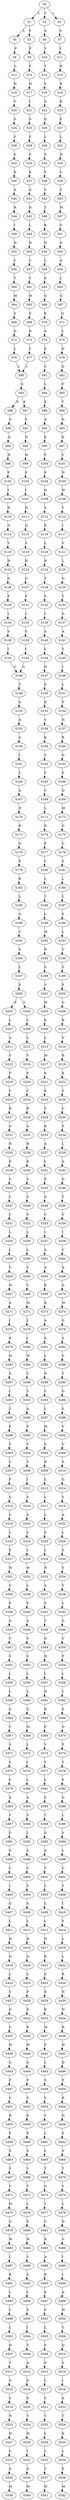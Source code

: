 strict digraph  {
	S0 -> S1 [ label = L ];
	S0 -> S2 [ label = V ];
	S0 -> S3 [ label = I ];
	S1 -> S4 [ label = L ];
	S1 -> S5 [ label = F ];
	S2 -> S6 [ label = A ];
	S3 -> S7 [ label = S ];
	S4 -> S8 [ label = P ];
	S5 -> S9 [ label = P ];
	S6 -> S10 [ label = Y ];
	S7 -> S11 [ label = I ];
	S8 -> S12 [ label = L ];
	S9 -> S13 [ label = F ];
	S10 -> S14 [ label = T ];
	S11 -> S15 [ label = R ];
	S12 -> S16 [ label = H ];
	S13 -> S17 [ label = H ];
	S14 -> S18 [ label = V ];
	S15 -> S19 [ label = R ];
	S16 -> S20 [ label = V ];
	S17 -> S21 [ label = I ];
	S18 -> S22 [ label = S ];
	S19 -> S23 [ label = K ];
	S20 -> S24 [ label = S ];
	S21 -> S25 [ label = S ];
	S22 -> S26 [ label = Q ];
	S23 -> S27 [ label = E ];
	S24 -> S28 [ label = F ];
	S25 -> S29 [ label = F ];
	S26 -> S30 [ label = L ];
	S27 -> S31 [ label = L ];
	S28 -> S32 [ label = S ];
	S29 -> S33 [ label = S ];
	S30 -> S34 [ label = S ];
	S31 -> S35 [ label = N ];
	S32 -> S36 [ label = K ];
	S33 -> S37 [ label = K ];
	S34 -> S38 [ label = V ];
	S35 -> S39 [ label = C ];
	S36 -> S40 [ label = A ];
	S37 -> S41 [ label = A ];
	S38 -> S42 [ label = V ];
	S39 -> S43 [ label = V ];
	S40 -> S44 [ label = R ];
	S41 -> S45 [ label = R ];
	S42 -> S46 [ label = T ];
	S43 -> S47 [ label = M ];
	S44 -> S48 [ label = I ];
	S45 -> S49 [ label = L ];
	S46 -> S50 [ label = K ];
	S47 -> S51 [ label = S ];
	S48 -> S52 [ label = N ];
	S49 -> S53 [ label = N ];
	S50 -> S54 [ label = N ];
	S51 -> S55 [ label = S ];
	S52 -> S56 [ label = C ];
	S53 -> S57 [ label = C ];
	S54 -> S58 [ label = L ];
	S55 -> S59 [ label = A ];
	S56 -> S60 [ label = T ];
	S57 -> S61 [ label = T ];
	S58 -> S62 [ label = E ];
	S59 -> S63 [ label = L ];
	S60 -> S64 [ label = M ];
	S61 -> S65 [ label = M ];
	S62 -> S66 [ label = Q ];
	S63 -> S67 [ label = G ];
	S64 -> S68 [ label = S ];
	S65 -> S69 [ label = S ];
	S66 -> S70 [ label = E ];
	S67 -> S71 [ label = Q ];
	S68 -> S72 [ label = D ];
	S69 -> S73 [ label = D ];
	S70 -> S74 [ label = A ];
	S71 -> S75 [ label = L ];
	S72 -> S76 [ label = L ];
	S73 -> S77 [ label = L ];
	S74 -> S78 [ label = E ];
	S75 -> S79 [ label = N ];
	S76 -> S80 [ label = L ];
	S77 -> S80 [ label = L ];
	S78 -> S81 [ label = S ];
	S79 -> S82 [ label = Q ];
	S80 -> S83 [ label = G ];
	S81 -> S84 [ label = L ];
	S82 -> S85 [ label = F ];
	S83 -> S86 [ label = R ];
	S83 -> S87 [ label = K ];
	S84 -> S88 [ label = K ];
	S85 -> S89 [ label = T ];
	S86 -> S90 [ label = F ];
	S87 -> S91 [ label = F ];
	S88 -> S92 [ label = A ];
	S89 -> S93 [ label = N ];
	S90 -> S94 [ label = N ];
	S91 -> S95 [ label = N ];
	S92 -> S96 [ label = E ];
	S93 -> S97 [ label = K ];
	S94 -> S98 [ label = H ];
	S95 -> S99 [ label = H ];
	S96 -> S100 [ label = F ];
	S97 -> S101 [ label = V ];
	S98 -> S102 [ label = F ];
	S99 -> S103 [ label = F ];
	S100 -> S104 [ label = E ];
	S101 -> S105 [ label = N ];
	S102 -> S106 [ label = I ];
	S103 -> S107 [ label = I ];
	S104 -> S108 [ label = Q ];
	S105 -> S109 [ label = W ];
	S106 -> S110 [ label = N ];
	S107 -> S111 [ label = N ];
	S108 -> S112 [ label = S ];
	S109 -> S113 [ label = Y ];
	S110 -> S114 [ label = G ];
	S111 -> S115 [ label = Q ];
	S112 -> S116 [ label = E ];
	S113 -> S117 [ label = I ];
	S114 -> S118 [ label = V ];
	S115 -> S119 [ label = V ];
	S116 -> S120 [ label = L ];
	S117 -> S121 [ label = V ];
	S118 -> S122 [ label = H ];
	S119 -> S123 [ label = H ];
	S120 -> S124 [ label = R ];
	S121 -> S125 [ label = L ];
	S122 -> S126 [ label = G ];
	S123 -> S127 [ label = G ];
	S124 -> S128 [ label = T ];
	S125 -> S129 [ label = G ];
	S126 -> S130 [ label = F ];
	S127 -> S131 [ label = F ];
	S128 -> S132 [ label = S ];
	S129 -> S133 [ label = T ];
	S130 -> S134 [ label = I ];
	S131 -> S135 [ label = I ];
	S132 -> S136 [ label = I ];
	S133 -> S137 [ label = G ];
	S134 -> S138 [ label = V ];
	S135 -> S139 [ label = V ];
	S136 -> S140 [ label = S ];
	S137 -> S141 [ label = A ];
	S138 -> S142 [ label = I ];
	S139 -> S143 [ label = I ];
	S140 -> S144 [ label = L ];
	S141 -> S145 [ label = T ];
	S142 -> S146 [ label = G ];
	S143 -> S146 [ label = G ];
	S144 -> S147 [ label = H ];
	S145 -> S148 [ label = I ];
	S146 -> S149 [ label = T ];
	S147 -> S150 [ label = S ];
	S148 -> S151 [ label = L ];
	S149 -> S152 [ label = G ];
	S150 -> S153 [ label = D ];
	S151 -> S154 [ label = F ];
	S152 -> S155 [ label = A ];
	S153 -> S156 [ label = V ];
	S154 -> S157 [ label = N ];
	S155 -> S158 [ label = A ];
	S156 -> S159 [ label = K ];
	S157 -> S160 [ label = R ];
	S158 -> S161 [ label = I ];
	S159 -> S162 [ label = V ];
	S160 -> S163 [ label = G ];
	S161 -> S164 [ label = L ];
	S162 -> S165 [ label = V ];
	S163 -> S166 [ label = E ];
	S164 -> S167 [ label = A ];
	S165 -> S168 [ label = V ];
	S166 -> S169 [ label = Q ];
	S167 -> S170 [ label = N ];
	S168 -> S171 [ label = L ];
	S169 -> S172 [ label = M ];
	S170 -> S173 [ label = R ];
	S171 -> S174 [ label = D ];
	S172 -> S175 [ label = G ];
	S173 -> S176 [ label = G ];
	S174 -> S177 [ label = P ];
	S175 -> S178 [ label = C ];
	S176 -> S179 [ label = E ];
	S177 -> S180 [ label = L ];
	S178 -> S181 [ label = S ];
	S179 -> S182 [ label = R ];
	S180 -> S183 [ label = L ];
	S181 -> S184 [ label = L ];
	S182 -> S185 [ label = L ];
	S183 -> S186 [ label = T ];
	S184 -> S187 [ label = L ];
	S185 -> S188 [ label = G ];
	S186 -> S189 [ label = L ];
	S187 -> S190 [ label = F ];
	S188 -> S191 [ label = C ];
	S189 -> S192 [ label = M ];
	S190 -> S193 [ label = L ];
	S191 -> S194 [ label = S ];
	S192 -> S195 [ label = N ];
	S193 -> S196 [ label = V ];
	S194 -> S197 [ label = L ];
	S195 -> S198 [ label = G ];
	S196 -> S199 [ label = S ];
	S197 -> S200 [ label = F ];
	S198 -> S201 [ label = V ];
	S199 -> S202 [ label = F ];
	S200 -> S203 [ label = F ];
	S200 -> S204 [ label = V ];
	S201 -> S205 [ label = W ];
	S202 -> S206 [ label = C ];
	S203 -> S207 [ label = L ];
	S204 -> S208 [ label = L ];
	S205 -> S209 [ label = K ];
	S206 -> S210 [ label = R ];
	S207 -> S211 [ label = A ];
	S208 -> S212 [ label = L ];
	S209 -> S213 [ label = L ];
	S210 -> S214 [ label = V ];
	S211 -> S215 [ label = V ];
	S212 -> S216 [ label = V ];
	S213 -> S217 [ label = M ];
	S214 -> S218 [ label = R ];
	S215 -> S219 [ label = F ];
	S216 -> S220 [ label = F ];
	S217 -> S221 [ label = E ];
	S218 -> S222 [ label = K ];
	S219 -> S223 [ label = C ];
	S220 -> S224 [ label = C ];
	S221 -> S225 [ label = K ];
	S222 -> S226 [ label = S ];
	S223 -> S227 [ label = R ];
	S224 -> S228 [ label = R ];
	S225 -> S229 [ label = Y ];
	S226 -> S230 [ label = C ];
	S227 -> S231 [ label = G ];
	S228 -> S232 [ label = A ];
	S229 -> S233 [ label = K ];
	S230 -> S234 [ label = F ];
	S231 -> S235 [ label = H ];
	S232 -> S236 [ label = H ];
	S233 -> S237 [ label = A ];
	S234 -> S238 [ label = L ];
	S235 -> S239 [ label = K ];
	S236 -> S240 [ label = K ];
	S237 -> S241 [ label = L ];
	S238 -> S242 [ label = A ];
	S239 -> S243 [ label = S ];
	S240 -> S244 [ label = S ];
	S241 -> S245 [ label = P ];
	S242 -> S246 [ label = G ];
	S243 -> S247 [ label = C ];
	S244 -> S248 [ label = S ];
	S245 -> S249 [ label = A ];
	S246 -> S250 [ label = T ];
	S247 -> S251 [ label = C ];
	S248 -> S252 [ label = V ];
	S249 -> S253 [ label = V ];
	S250 -> S254 [ label = V ];
	S251 -> S255 [ label = L ];
	S252 -> S256 [ label = L ];
	S253 -> S257 [ label = I ];
	S254 -> S258 [ label = I ];
	S255 -> S259 [ label = L ];
	S256 -> S260 [ label = L ];
	S257 -> S261 [ label = A ];
	S258 -> S262 [ label = V ];
	S259 -> S263 [ label = V ];
	S260 -> S264 [ label = V ];
	S261 -> S265 [ label = A ];
	S262 -> S266 [ label = A ];
	S263 -> S267 [ label = W ];
	S264 -> S268 [ label = C ];
	S265 -> S269 [ label = K ];
	S266 -> S270 [ label = A ];
	S267 -> S271 [ label = A ];
	S268 -> S272 [ label = M ];
	S269 -> S273 [ label = K ];
	S270 -> S274 [ label = M ];
	S271 -> S275 [ label = I ];
	S272 -> S276 [ label = L ];
	S273 -> S277 [ label = A ];
	S274 -> S278 [ label = G ];
	S275 -> S279 [ label = A ];
	S276 -> S280 [ label = I ];
	S277 -> S281 [ label = K ];
	S278 -> S282 [ label = S ];
	S279 -> S283 [ label = W ];
	S280 -> S284 [ label = W ];
	S281 -> S285 [ label = L ];
	S282 -> S286 [ label = V ];
	S283 -> S287 [ label = S ];
	S284 -> S288 [ label = C ];
	S285 -> S289 [ label = N ];
	S286 -> S290 [ label = T ];
	S287 -> S291 [ label = I ];
	S288 -> S292 [ label = T ];
	S289 -> S293 [ label = C ];
	S290 -> S294 [ label = G ];
	S291 -> S295 [ label = T ];
	S292 -> S296 [ label = A ];
	S293 -> S297 [ label = I ];
	S294 -> S298 [ label = S ];
	S295 -> S299 [ label = F ];
	S296 -> S300 [ label = F ];
	S297 -> S301 [ label = M ];
	S298 -> S302 [ label = V ];
	S299 -> S303 [ label = V ];
	S300 -> S304 [ label = V ];
	S301 -> S305 [ label = S ];
	S302 -> S306 [ label = V ];
	S303 -> S307 [ label = L ];
	S304 -> S308 [ label = T ];
	S305 -> S309 [ label = K ];
	S306 -> S310 [ label = S ];
	S307 -> S311 [ label = F ];
	S308 -> S312 [ label = I ];
	S309 -> S313 [ label = L ];
	S310 -> S314 [ label = G ];
	S311 -> S315 [ label = S ];
	S312 -> S316 [ label = S ];
	S313 -> S317 [ label = L ];
	S314 -> S318 [ label = Y ];
	S315 -> S319 [ label = S ];
	S316 -> S320 [ label = S ];
	S317 -> S321 [ label = L ];
	S318 -> S322 [ label = A ];
	S319 -> S323 [ label = L ];
	S320 -> S324 [ label = L ];
	S321 -> S325 [ label = S ];
	S322 -> S326 [ label = L ];
	S323 -> S327 [ label = F ];
	S324 -> S328 [ label = I ];
	S325 -> S329 [ label = L ];
	S326 -> S330 [ label = S ];
	S327 -> S331 [ label = W ];
	S328 -> S332 [ label = W ];
	S329 -> S333 [ label = N ];
	S330 -> S334 [ label = Y ];
	S331 -> S335 [ label = S ];
	S332 -> S336 [ label = L ];
	S333 -> S337 [ label = A ];
	S334 -> S338 [ label = Y ];
	S335 -> S339 [ label = F ];
	S336 -> S340 [ label = F ];
	S337 -> S341 [ label = S ];
	S338 -> S342 [ label = L ];
	S339 -> S343 [ label = A ];
	S340 -> S344 [ label = A ];
	S341 -> S345 [ label = T ];
	S342 -> S346 [ label = G ];
	S343 -> S347 [ label = V ];
	S344 -> S348 [ label = V ];
	S345 -> S349 [ label = N ];
	S346 -> S350 [ label = V ];
	S347 -> S351 [ label = S ];
	S348 -> S352 [ label = S ];
	S349 -> S353 [ label = H ];
	S350 -> S354 [ label = F ];
	S351 -> S355 [ label = L ];
	S352 -> S356 [ label = L ];
	S353 -> S357 [ label = I ];
	S354 -> S358 [ label = L ];
	S355 -> S359 [ label = L ];
	S356 -> S360 [ label = L ];
	S357 -> S361 [ label = N ];
	S358 -> S362 [ label = L ];
	S359 -> S363 [ label = G ];
	S360 -> S364 [ label = G ];
	S361 -> S365 [ label = R ];
	S362 -> S366 [ label = S ];
	S363 -> S367 [ label = V ];
	S364 -> S368 [ label = M ];
	S365 -> S369 [ label = F ];
	S366 -> S370 [ label = G ];
	S367 -> S371 [ label = S ];
	S368 -> S372 [ label = L ];
	S369 -> S373 [ label = V ];
	S370 -> S374 [ label = F ];
	S371 -> S375 [ label = S ];
	S372 -> S376 [ label = I ];
	S373 -> S377 [ label = V ];
	S374 -> S378 [ label = T ];
	S375 -> S379 [ label = F ];
	S376 -> S380 [ label = L ];
	S377 -> S381 [ label = L ];
	S378 -> S382 [ label = F ];
	S379 -> S383 [ label = A ];
	S380 -> S384 [ label = A ];
	S381 -> S385 [ label = S ];
	S382 -> S386 [ label = G ];
	S383 -> S387 [ label = V ];
	S384 -> S388 [ label = V ];
	S385 -> S389 [ label = T ];
	S386 -> S390 [ label = L ];
	S387 -> S391 [ label = F ];
	S388 -> S392 [ label = I ];
	S389 -> S393 [ label = G ];
	S390 -> S394 [ label = V ];
	S391 -> S395 [ label = S ];
	S392 -> S396 [ label = S ];
	S393 -> S397 [ label = A ];
	S394 -> S398 [ label = L ];
	S395 -> S399 [ label = C ];
	S396 -> S400 [ label = C ];
	S397 -> S401 [ label = T ];
	S398 -> S402 [ label = C ];
	S399 -> S403 [ label = I ];
	S400 -> S404 [ label = V ];
	S401 -> S405 [ label = L ];
	S402 -> S406 [ label = T ];
	S403 -> S407 [ label = G ];
	S404 -> S408 [ label = G ];
	S405 -> S409 [ label = L ];
	S406 -> S410 [ label = I ];
	S407 -> S411 [ label = L ];
	S408 -> S412 [ label = L ];
	S409 -> S413 [ label = L ];
	S410 -> S414 [ label = F ];
	S411 -> S415 [ label = H ];
	S412 -> S416 [ label = H ];
	S413 -> S417 [ label = N ];
	S414 -> S418 [ label = L ];
	S415 -> S419 [ label = Q ];
	S416 -> S420 [ label = Q ];
	S417 -> S421 [ label = R ];
	S418 -> S422 [ label = L ];
	S419 -> S423 [ label = L ];
	S420 -> S424 [ label = L ];
	S421 -> S425 [ label = S ];
	S422 -> S426 [ label = R ];
	S423 -> S427 [ label = V ];
	S424 -> S428 [ label = F ];
	S425 -> S429 [ label = K ];
	S426 -> S430 [ label = N ];
	S427 -> S431 [ label = D ];
	S428 -> S432 [ label = D ];
	S429 -> S433 [ label = K ];
	S430 -> S434 [ label = N ];
	S431 -> S435 [ label = V ];
	S432 -> S436 [ label = K ];
	S433 -> S437 [ label = M ];
	S434 -> S438 [ label = R ];
	S435 -> S439 [ label = W ];
	S436 -> S440 [ label = W ];
	S437 -> S441 [ label = F ];
	S438 -> S442 [ label = W ];
	S439 -> S443 [ label = G ];
	S440 -> S444 [ label = G ];
	S441 -> S445 [ label = L ];
	S442 -> S446 [ label = D ];
	S443 -> S447 [ label = P ];
	S444 -> S448 [ label = P ];
	S445 -> S449 [ label = S ];
	S446 -> S450 [ label = P ];
	S447 -> S451 [ label = S ];
	S448 -> S452 [ label = S ];
	S449 -> S453 [ label = V ];
	S450 -> S454 [ label = R ];
	S451 -> S455 [ label = R ];
	S452 -> S456 [ label = K ];
	S453 -> S457 [ label = V ];
	S454 -> S458 [ label = N ];
	S455 -> S459 [ label = P ];
	S456 -> S460 [ label = P ];
	S457 -> S461 [ label = L ];
	S458 -> S462 [ label = S ];
	S459 -> S463 [ label = S ];
	S460 -> S464 [ label = S ];
	S461 -> S465 [ label = L ];
	S462 -> S466 [ label = S ];
	S463 -> S467 [ label = V ];
	S464 -> S468 [ label = V ];
	S465 -> S469 [ label = T ];
	S466 -> S470 [ label = T ];
	S467 -> S471 [ label = Y ];
	S468 -> S472 [ label = Y ];
	S469 -> S473 [ label = G ];
	S470 -> S474 [ label = Y ];
	S471 -> S475 [ label = M ];
	S472 -> S476 [ label = L ];
	S473 -> S477 [ label = Y ];
	S474 -> S478 [ label = L ];
	S475 -> S479 [ label = G ];
	S476 -> S480 [ label = E ];
	S477 -> S481 [ label = C ];
	S478 -> S482 [ label = D ];
	S479 -> S483 [ label = W ];
	S480 -> S484 [ label = W ];
	S481 -> S485 [ label = R ];
	S482 -> S486 [ label = V ];
	S483 -> S487 [ label = L ];
	S484 -> S488 [ label = V ];
	S485 -> S489 [ label = A ];
	S486 -> S490 [ label = I ];
	S487 -> S491 [ label = R ];
	S488 -> S492 [ label = S ];
	S489 -> S493 [ label = R ];
	S490 -> S494 [ label = I ];
	S491 -> S495 [ label = L ];
	S492 -> S496 [ label = L ];
	S493 -> S497 [ label = K ];
	S494 -> S498 [ label = A ];
	S495 -> S499 [ label = L ];
	S496 -> S500 [ label = F ];
	S497 -> S501 [ label = S ];
	S498 -> S502 [ label = W ];
	S499 -> S503 [ label = L ];
	S500 -> S504 [ label = I ];
	S501 -> S505 [ label = L ];
	S502 -> S506 [ label = T ];
	S503 -> S507 [ label = H ];
	S504 -> S508 [ label = T ];
	S505 -> S509 [ label = F ];
	S506 -> S510 [ label = Q ];
	S507 -> S511 [ label = T ];
	S508 -> S512 [ label = A ];
	S509 -> S513 [ label = F ];
	S510 -> S514 [ label = S ];
	S511 -> S515 [ label = G ];
	S512 -> S516 [ label = G ];
	S513 -> S517 [ label = L ];
	S514 -> S518 [ label = I ];
	S515 -> S519 [ label = S ];
	S516 -> S520 [ label = S ];
	S517 -> S521 [ label = V ];
	S518 -> S522 [ label = A ];
	S519 -> S523 [ label = N ];
	S520 -> S524 [ label = T ];
	S521 -> S525 [ label = T ];
	S522 -> S526 [ label = T ];
	S523 -> S527 [ label = W ];
	S524 -> S528 [ label = W ];
	S525 -> S529 [ label = L ];
	S526 -> S530 [ label = K ];
	S527 -> S531 [ label = V ];
	S528 -> S532 [ label = I ];
	S529 -> S533 [ label = L ];
	S530 -> S534 [ label = L ];
	S531 -> S535 [ label = A ];
	S532 -> S536 [ label = G ];
	S533 -> S537 [ label = T ];
	S534 -> S538 [ label = P ];
	S535 -> S539 [ label = M ];
	S536 -> S540 [ label = M ];
	S537 -> S541 [ label = W ];
	S538 -> S542 [ label = M ];
}
